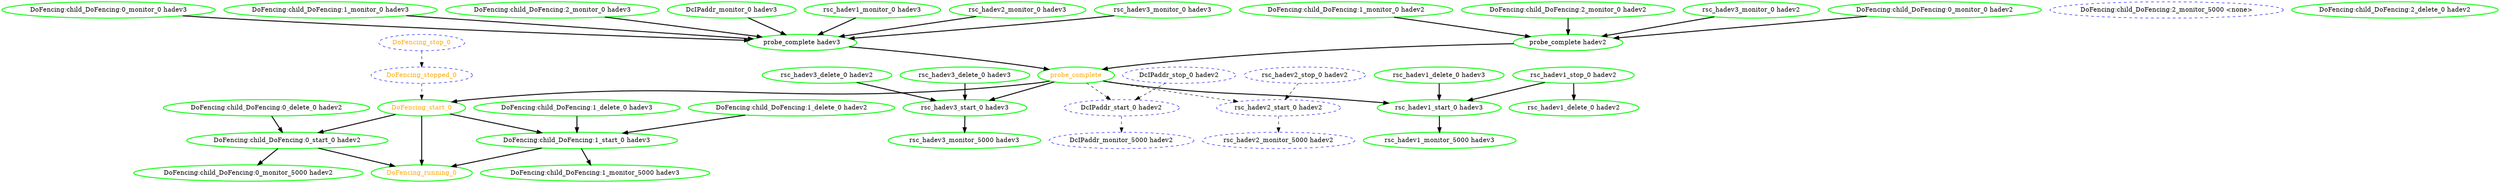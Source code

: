 digraph "g" {
	size = "30,30"
"DoFencing:child_DoFencing:0_monitor_5000 hadev2" [ style=bold color="green" fontcolor="black" ]
"rsc_hadev1_monitor_5000 hadev3" [ style=bold color="green" fontcolor="black" ]
"DoFencing:child_DoFencing:0_start_0 hadev2" [ style=bold color="green" fontcolor="black" ]
"DoFencing:child_DoFencing:0_delete_0 hadev2" [ style=bold color="green" fontcolor="black" ]
"rsc_hadev2_monitor_5000 hadev2" [ style="dashed" color="blue" fontcolor="black" ]
"DoFencing:child_DoFencing:1_delete_0 hadev2" [ style=bold color="green" fontcolor="black" ]
"rsc_hadev3_start_0 hadev3" [ style=bold color="green" fontcolor="black" ]
"rsc_hadev3_delete_0 hadev2" [ style=bold color="green" fontcolor="black" ]
"DoFencing:child_DoFencing:2_monitor_5000 <none>" [ style="dashed" color="blue" fontcolor="black" ]
"DoFencing:child_DoFencing:2_delete_0 hadev2" [ style=bold color="green" fontcolor="black" ]
"DcIPaddr_monitor_5000 hadev2" [ style="dashed" color="blue" fontcolor="black" ]
"rsc_hadev1_start_0 hadev3" [ style=bold color="green" fontcolor="black" ]
"rsc_hadev3_monitor_5000 hadev3" [ style=bold color="green" fontcolor="black" ]
"rsc_hadev3_delete_0 hadev3" [ style=bold color="green" fontcolor="black" ]
"DoFencing:child_DoFencing:1_monitor_5000 hadev3" [ style=bold color="green" fontcolor="black" ]
"DoFencing:child_DoFencing:1_delete_0 hadev3" [ style=bold color="green" fontcolor="black" ]
"rsc_hadev1_delete_0 hadev3" [ style=bold color="green" fontcolor="black" ]
"probe_complete" [ style=bold color="green" fontcolor="orange" ]
"probe_complete hadev2" [ style=bold color="green" fontcolor="black" ]
"rsc_hadev3_monitor_0 hadev2" [ style=bold color="green" fontcolor="black" ]
"DoFencing:child_DoFencing:0_monitor_0 hadev2" [ style=bold color="green" fontcolor="black" ]
"DoFencing:child_DoFencing:1_monitor_0 hadev2" [ style=bold color="green" fontcolor="black" ]
"DoFencing:child_DoFencing:2_monitor_0 hadev2" [ style=bold color="green" fontcolor="black" ]
"probe_complete hadev3" [ style=bold color="green" fontcolor="black" ]
"DcIPaddr_monitor_0 hadev3" [ style=bold color="green" fontcolor="black" ]
"rsc_hadev1_monitor_0 hadev3" [ style=bold color="green" fontcolor="black" ]
"rsc_hadev2_monitor_0 hadev3" [ style=bold color="green" fontcolor="black" ]
"rsc_hadev3_monitor_0 hadev3" [ style=bold color="green" fontcolor="black" ]
"DoFencing:child_DoFencing:0_monitor_0 hadev3" [ style=bold color="green" fontcolor="black" ]
"DoFencing:child_DoFencing:1_monitor_0 hadev3" [ style=bold color="green" fontcolor="black" ]
"DoFencing:child_DoFencing:2_monitor_0 hadev3" [ style=bold color="green" fontcolor="black" ]
"DcIPaddr_stop_0 hadev2" [ style="dashed" color="blue" fontcolor="black" ]
"DcIPaddr_start_0 hadev2" [ style="dashed" color="blue" fontcolor="black" ]
"rsc_hadev1_stop_0 hadev2" [ style=bold color="green" fontcolor="black" ]
"rsc_hadev1_delete_0 hadev2" [ style=bold color="green" fontcolor="black" ]
"rsc_hadev2_stop_0 hadev2" [ style="dashed" color="blue" fontcolor="black" ]
"rsc_hadev2_start_0 hadev2" [ style="dashed" color="blue" fontcolor="black" ]
"DoFencing:child_DoFencing:1_start_0 hadev3" [ style=bold color="green" fontcolor="black" ]
"DoFencing_start_0" [ style=bold color="green" fontcolor="orange" ]
"DoFencing_running_0" [ style=bold color="green" fontcolor="orange" ]
"DoFencing_stop_0" [ style="dashed" color="blue" fontcolor="orange" ]
"DoFencing_stopped_0" [ style="dashed" color="blue" fontcolor="orange" ]
"DoFencing:child_DoFencing:0_start_0 hadev2" -> "DoFencing:child_DoFencing:0_monitor_5000 hadev2" [ style = bold]
"rsc_hadev1_start_0 hadev3" -> "rsc_hadev1_monitor_5000 hadev3" [ style = bold]
"DoFencing:child_DoFencing:0_delete_0 hadev2" -> "DoFencing:child_DoFencing:0_start_0 hadev2" [ style = bold]
"DoFencing_start_0" -> "DoFencing:child_DoFencing:0_start_0 hadev2" [ style = bold]
"rsc_hadev2_start_0 hadev2" -> "rsc_hadev2_monitor_5000 hadev2" [ style = dashed]
"rsc_hadev3_delete_0 hadev2" -> "rsc_hadev3_start_0 hadev3" [ style = bold]
"rsc_hadev3_delete_0 hadev3" -> "rsc_hadev3_start_0 hadev3" [ style = bold]
"probe_complete" -> "rsc_hadev3_start_0 hadev3" [ style = bold]
"DcIPaddr_start_0 hadev2" -> "DcIPaddr_monitor_5000 hadev2" [ style = dashed]
"rsc_hadev1_delete_0 hadev3" -> "rsc_hadev1_start_0 hadev3" [ style = bold]
"probe_complete" -> "rsc_hadev1_start_0 hadev3" [ style = bold]
"rsc_hadev1_stop_0 hadev2" -> "rsc_hadev1_start_0 hadev3" [ style = bold]
"rsc_hadev3_start_0 hadev3" -> "rsc_hadev3_monitor_5000 hadev3" [ style = bold]
"DoFencing:child_DoFencing:1_start_0 hadev3" -> "DoFencing:child_DoFencing:1_monitor_5000 hadev3" [ style = bold]
"probe_complete hadev2" -> "probe_complete" [ style = bold]
"probe_complete hadev3" -> "probe_complete" [ style = bold]
"rsc_hadev3_monitor_0 hadev2" -> "probe_complete hadev2" [ style = bold]
"DoFencing:child_DoFencing:0_monitor_0 hadev2" -> "probe_complete hadev2" [ style = bold]
"DoFencing:child_DoFencing:1_monitor_0 hadev2" -> "probe_complete hadev2" [ style = bold]
"DoFencing:child_DoFencing:2_monitor_0 hadev2" -> "probe_complete hadev2" [ style = bold]
"DcIPaddr_monitor_0 hadev3" -> "probe_complete hadev3" [ style = bold]
"rsc_hadev1_monitor_0 hadev3" -> "probe_complete hadev3" [ style = bold]
"rsc_hadev2_monitor_0 hadev3" -> "probe_complete hadev3" [ style = bold]
"rsc_hadev3_monitor_0 hadev3" -> "probe_complete hadev3" [ style = bold]
"DoFencing:child_DoFencing:0_monitor_0 hadev3" -> "probe_complete hadev3" [ style = bold]
"DoFencing:child_DoFencing:1_monitor_0 hadev3" -> "probe_complete hadev3" [ style = bold]
"DoFencing:child_DoFencing:2_monitor_0 hadev3" -> "probe_complete hadev3" [ style = bold]
"probe_complete" -> "DcIPaddr_start_0 hadev2" [ style = dashed]
"DcIPaddr_stop_0 hadev2" -> "DcIPaddr_start_0 hadev2" [ style = dashed]
"rsc_hadev1_stop_0 hadev2" -> "rsc_hadev1_delete_0 hadev2" [ style = bold]
"probe_complete" -> "rsc_hadev2_start_0 hadev2" [ style = dashed]
"rsc_hadev2_stop_0 hadev2" -> "rsc_hadev2_start_0 hadev2" [ style = dashed]
"DoFencing:child_DoFencing:1_delete_0 hadev2" -> "DoFencing:child_DoFencing:1_start_0 hadev3" [ style = bold]
"DoFencing:child_DoFencing:1_delete_0 hadev3" -> "DoFencing:child_DoFencing:1_start_0 hadev3" [ style = bold]
"DoFencing_start_0" -> "DoFencing:child_DoFencing:1_start_0 hadev3" [ style = bold]
"probe_complete" -> "DoFencing_start_0" [ style = bold]
"DoFencing_stopped_0" -> "DoFencing_start_0" [ style = dashed]
"DoFencing:child_DoFencing:0_start_0 hadev2" -> "DoFencing_running_0" [ style = bold]
"DoFencing:child_DoFencing:1_start_0 hadev3" -> "DoFencing_running_0" [ style = bold]
"DoFencing_start_0" -> "DoFencing_running_0" [ style = bold]
"DoFencing_stop_0" -> "DoFencing_stopped_0" [ style = dashed]
}
